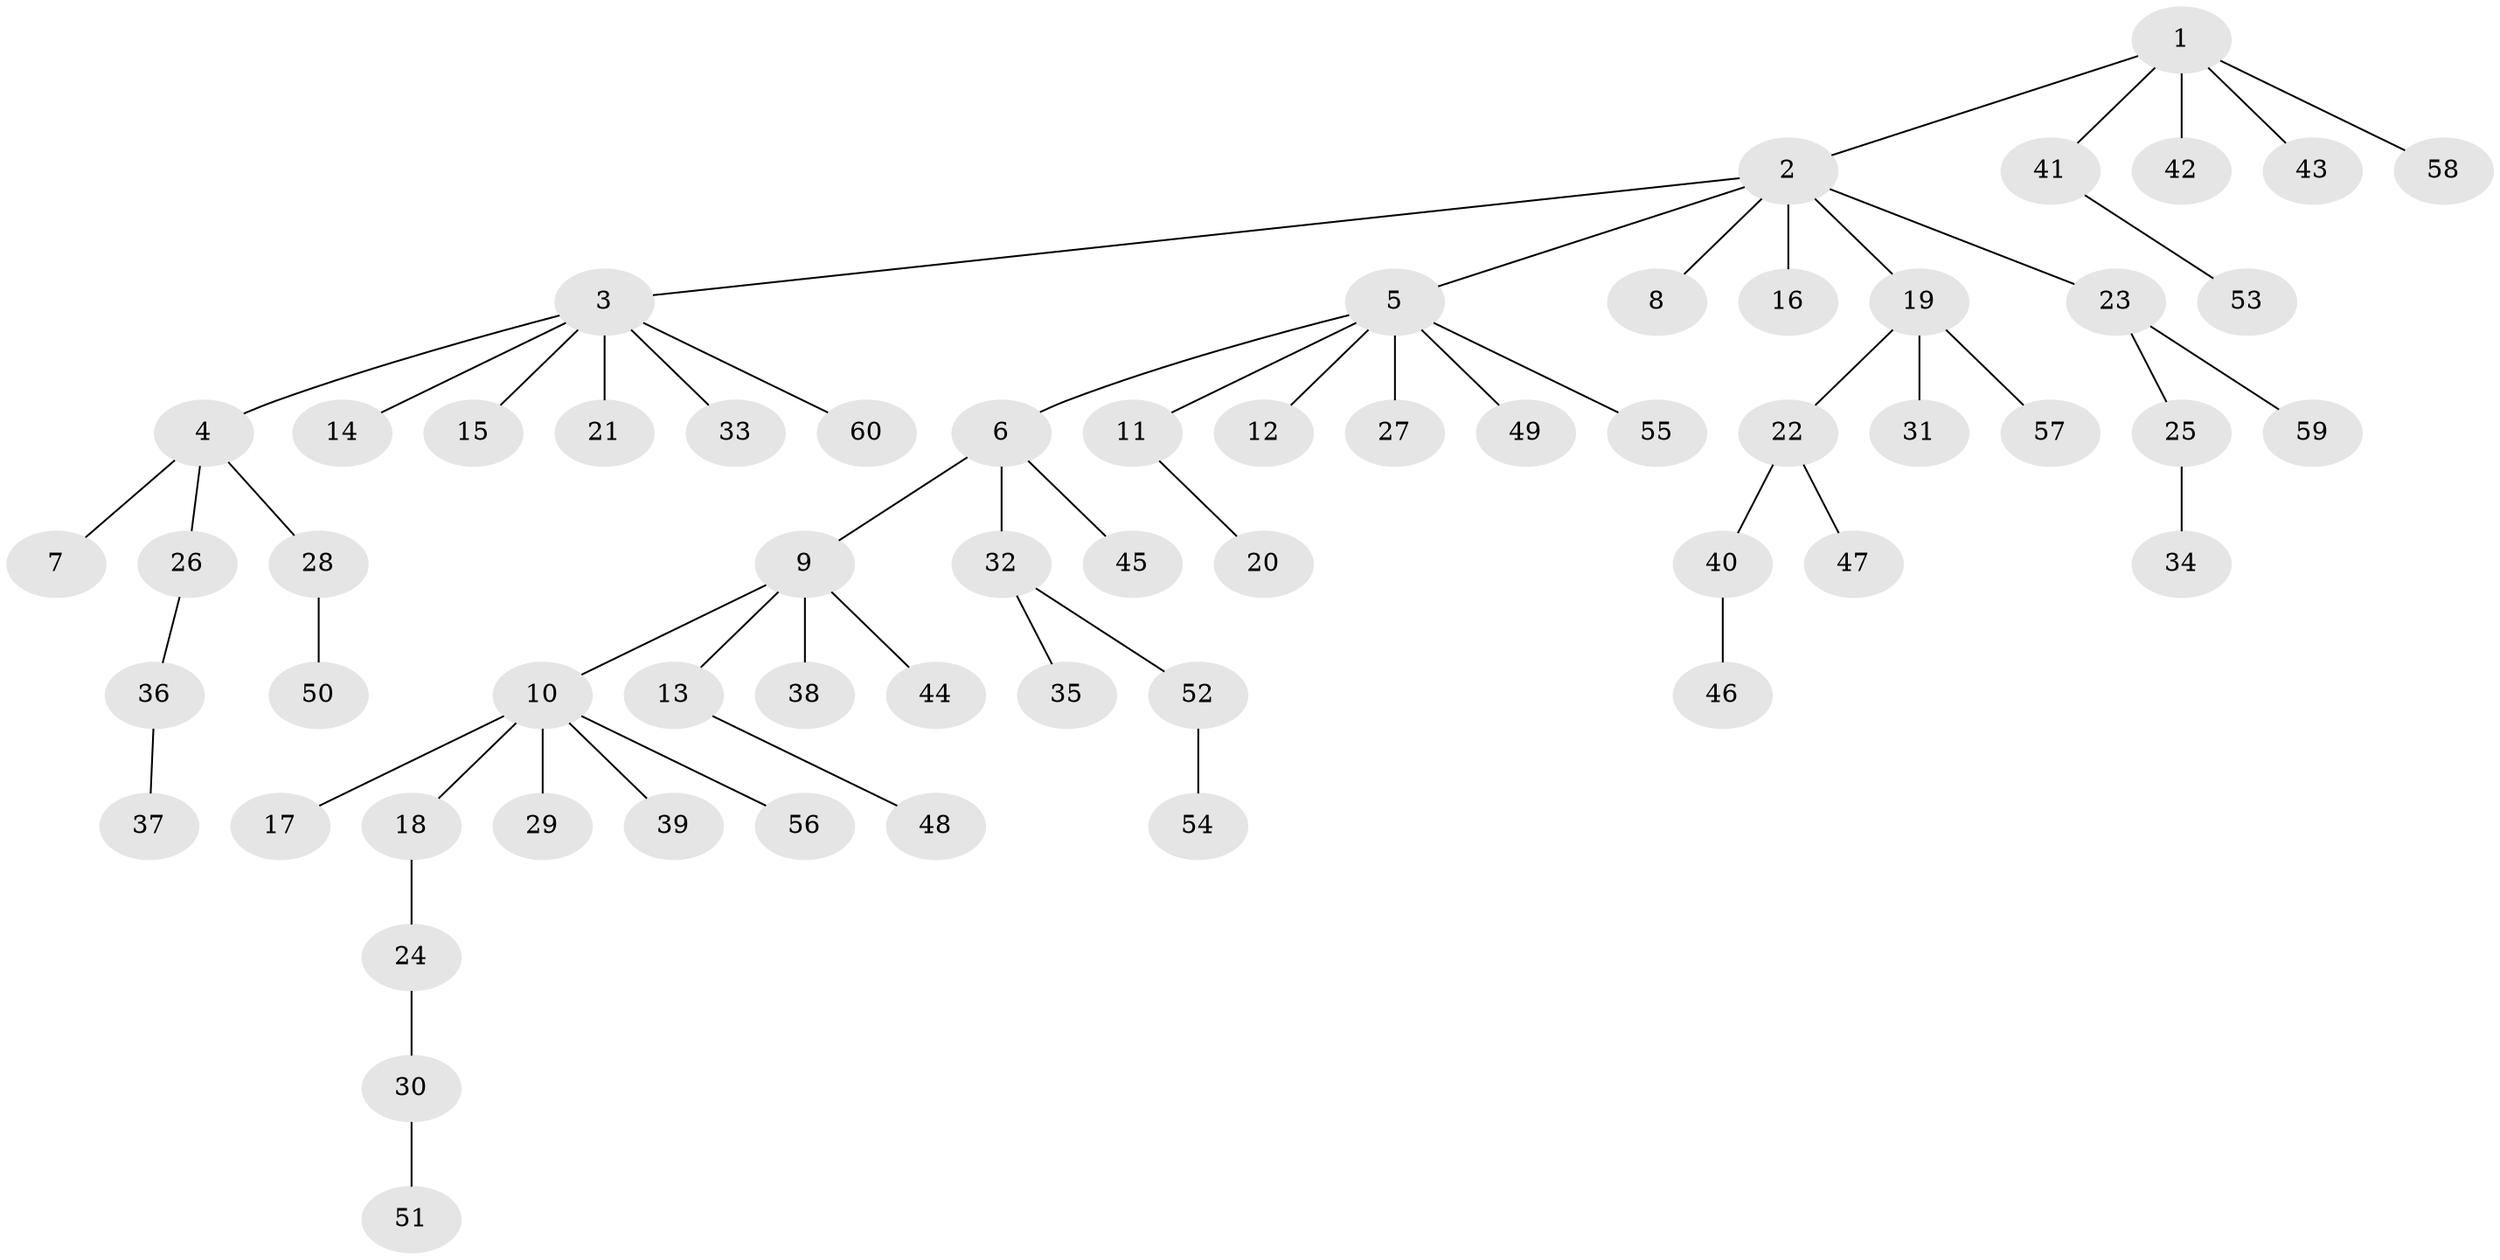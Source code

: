 // Generated by graph-tools (version 1.1) at 2025/26/03/09/25 03:26:06]
// undirected, 60 vertices, 59 edges
graph export_dot {
graph [start="1"]
  node [color=gray90,style=filled];
  1;
  2;
  3;
  4;
  5;
  6;
  7;
  8;
  9;
  10;
  11;
  12;
  13;
  14;
  15;
  16;
  17;
  18;
  19;
  20;
  21;
  22;
  23;
  24;
  25;
  26;
  27;
  28;
  29;
  30;
  31;
  32;
  33;
  34;
  35;
  36;
  37;
  38;
  39;
  40;
  41;
  42;
  43;
  44;
  45;
  46;
  47;
  48;
  49;
  50;
  51;
  52;
  53;
  54;
  55;
  56;
  57;
  58;
  59;
  60;
  1 -- 2;
  1 -- 41;
  1 -- 42;
  1 -- 43;
  1 -- 58;
  2 -- 3;
  2 -- 5;
  2 -- 8;
  2 -- 16;
  2 -- 19;
  2 -- 23;
  3 -- 4;
  3 -- 14;
  3 -- 15;
  3 -- 21;
  3 -- 33;
  3 -- 60;
  4 -- 7;
  4 -- 26;
  4 -- 28;
  5 -- 6;
  5 -- 11;
  5 -- 12;
  5 -- 27;
  5 -- 49;
  5 -- 55;
  6 -- 9;
  6 -- 32;
  6 -- 45;
  9 -- 10;
  9 -- 13;
  9 -- 38;
  9 -- 44;
  10 -- 17;
  10 -- 18;
  10 -- 29;
  10 -- 39;
  10 -- 56;
  11 -- 20;
  13 -- 48;
  18 -- 24;
  19 -- 22;
  19 -- 31;
  19 -- 57;
  22 -- 40;
  22 -- 47;
  23 -- 25;
  23 -- 59;
  24 -- 30;
  25 -- 34;
  26 -- 36;
  28 -- 50;
  30 -- 51;
  32 -- 35;
  32 -- 52;
  36 -- 37;
  40 -- 46;
  41 -- 53;
  52 -- 54;
}
